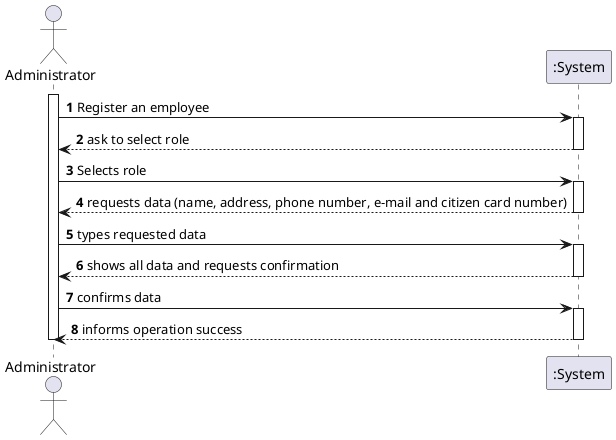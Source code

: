 @startuml
autonumber
actor "Administrator" as adm

activate adm
adm -> ":System" : Register an employee
activate ":System"
":System"--> adm: ask to select role
deactivate ":System"

adm->":System" : Selects role
activate ":System"
":System" --> adm : requests data (name, address, phone number, e-mail and citizen card number)
deactivate ":System"
adm -> ":System" : types requested data
activate ":System"
":System" --> adm : shows all data and requests confirmation
deactivate ":System"

adm -> ":System" : confirms data
activate ":System"
":System" --> adm : informs operation success
deactivate ":System"

deactivate adm

@enduml